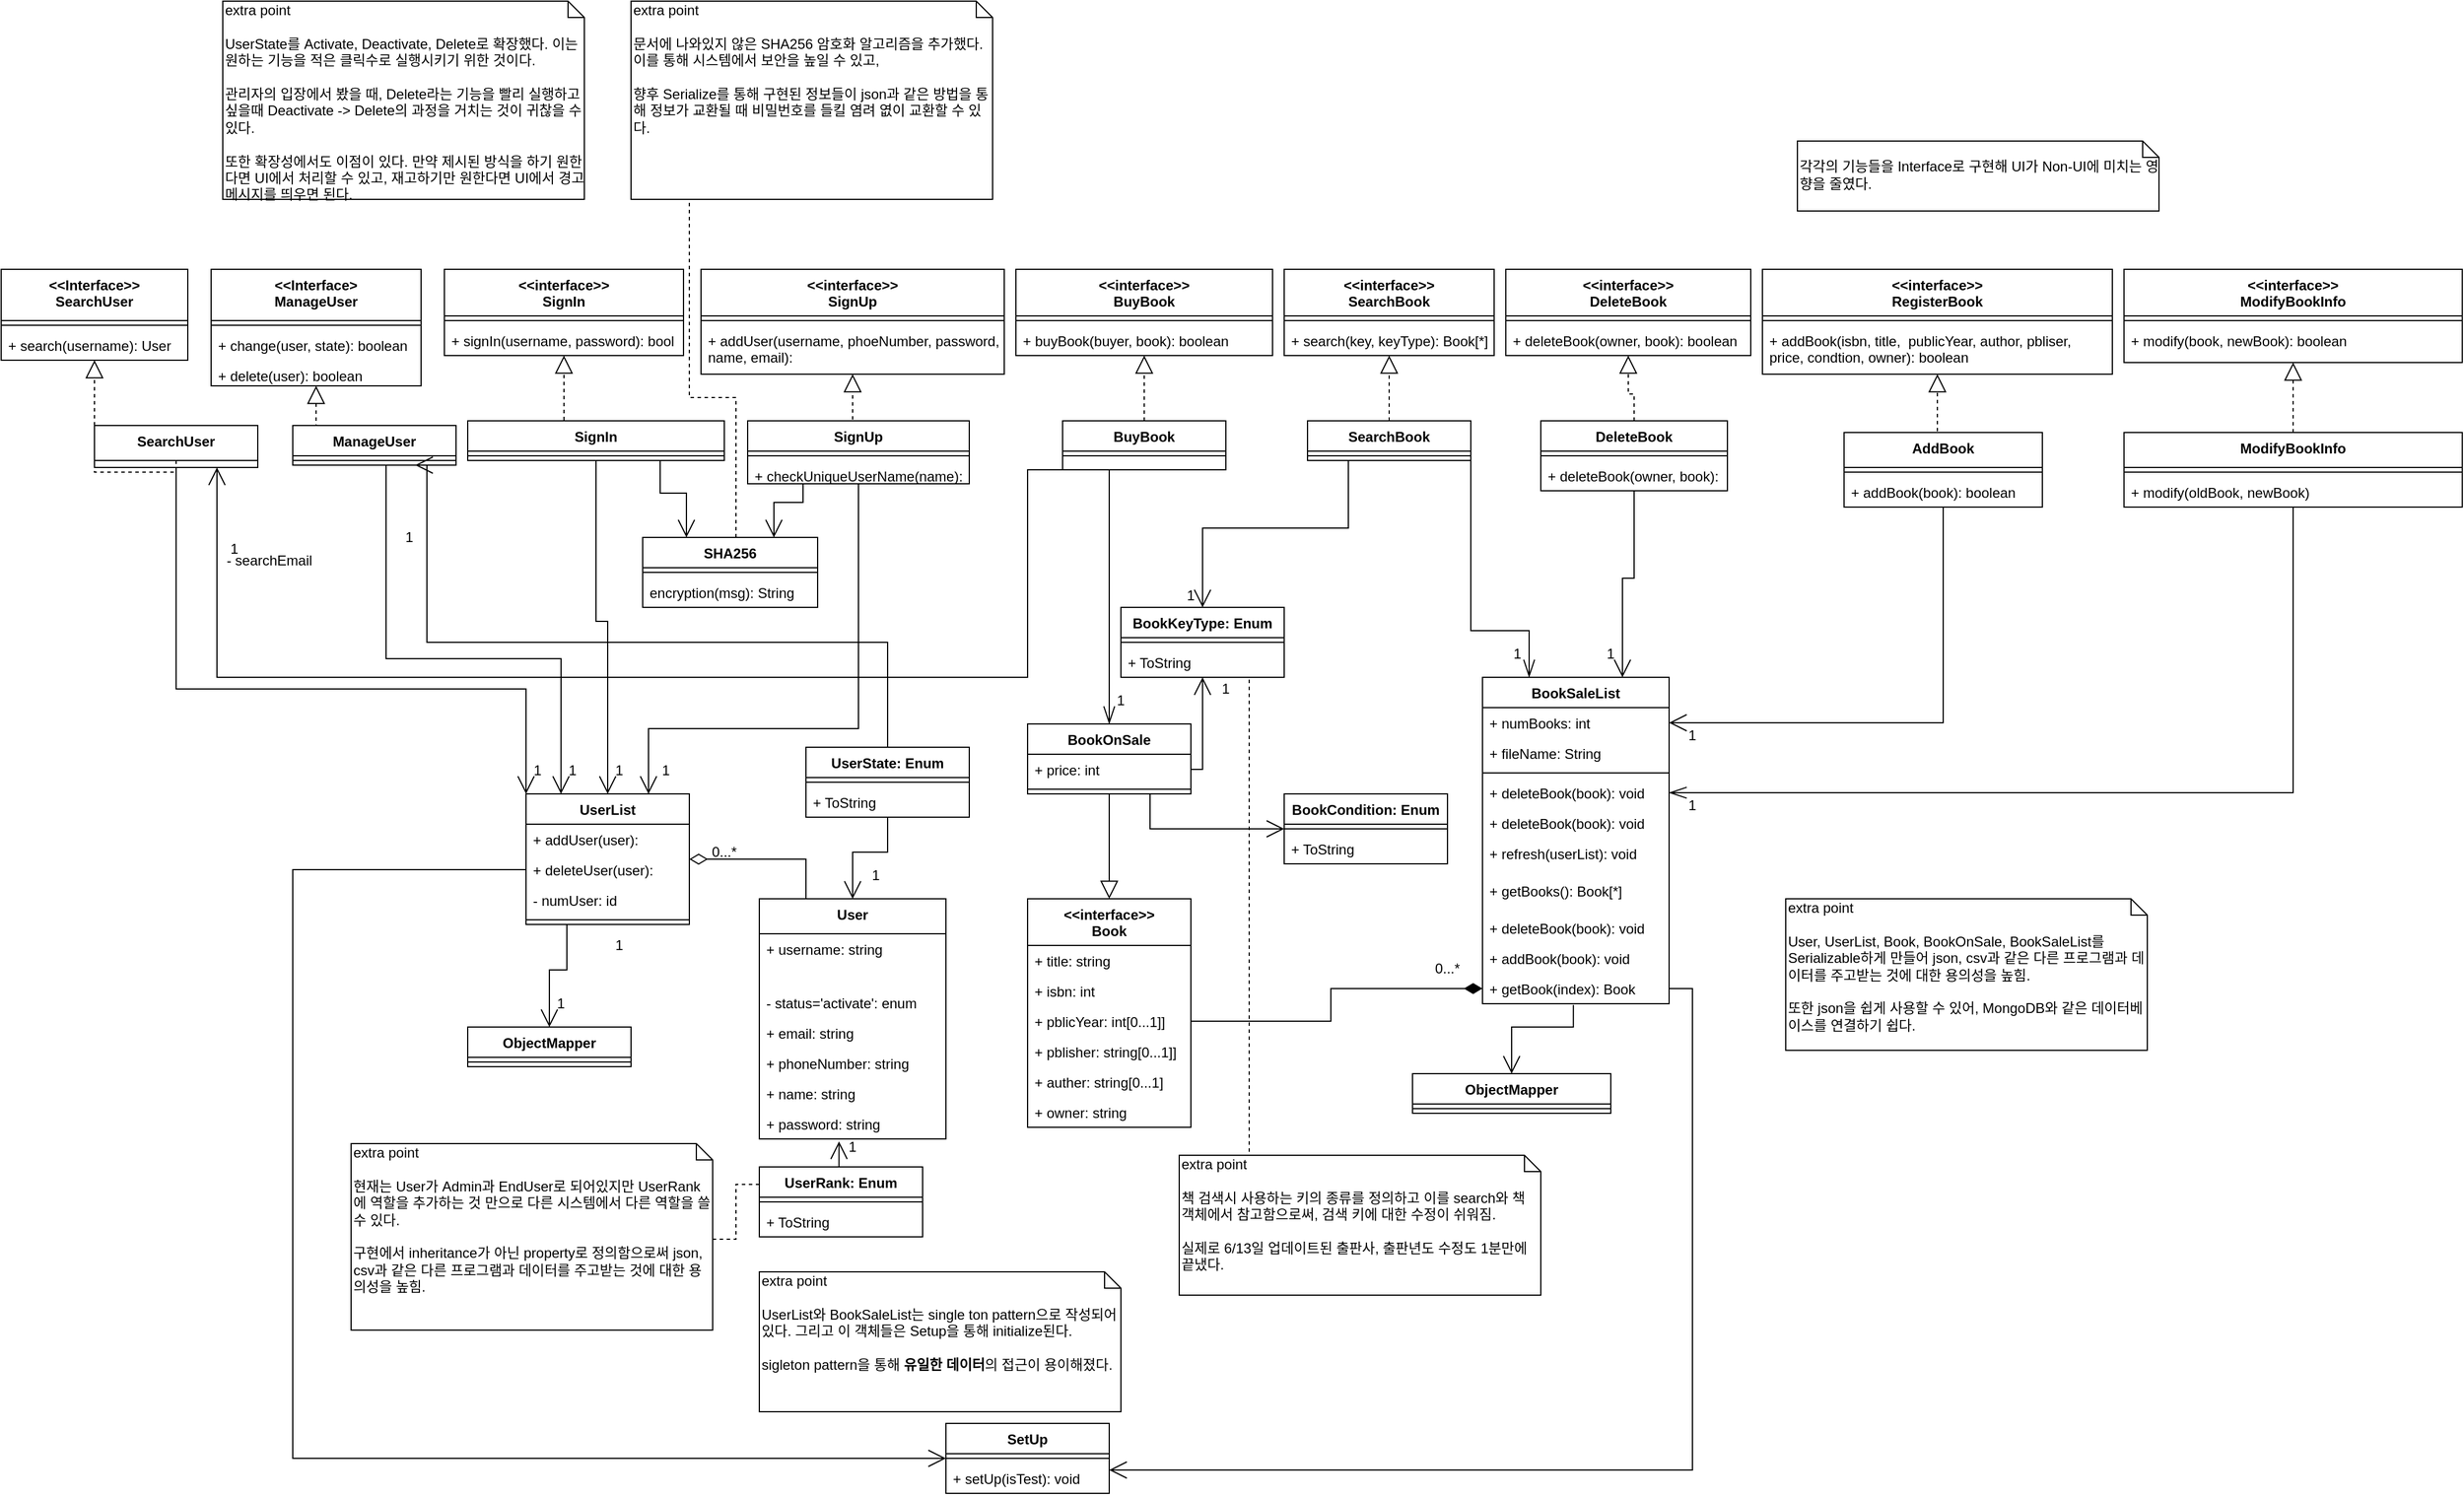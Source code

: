 <mxfile version="13.2.3" type="device"><diagram id="6hGFLwfOUW9BJ-s0fimq" name="ClassDiagram"><mxGraphModel dx="2370" dy="1242" grid="1" gridSize="10" guides="0" tooltips="1" connect="1" arrows="1" fold="1" page="1" pageScale="1" pageWidth="2336" pageHeight="1654" math="0" shadow="0"><root><mxCell id="0"/><mxCell id="1" parent="0"/><mxCell id="9dmcZ9-VyHz2AIljz9L5-451" value="BookSaleList" style="swimlane;fontStyle=1;align=center;verticalAlign=top;childLayout=stackLayout;horizontal=1;startSize=26;horizontalStack=0;resizeParent=1;resizeParentMax=0;resizeLast=0;collapsible=1;marginBottom=0;" parent="1" vertex="1"><mxGeometry x="1470" y="820" width="160" height="280" as="geometry"/></mxCell><mxCell id="9dmcZ9-VyHz2AIljz9L5-446" value="+ numBooks: int" style="text;strokeColor=none;fillColor=none;align=left;verticalAlign=top;spacingLeft=4;spacingRight=4;overflow=hidden;rotatable=0;points=[[0,0.5],[1,0.5]];portConstraint=eastwest;" parent="9dmcZ9-VyHz2AIljz9L5-451" vertex="1"><mxGeometry y="26" width="160" height="26" as="geometry"/></mxCell><mxCell id="G-h9w-LM7Dgj3jNTepIl-464" value="+ fileName: String" style="text;strokeColor=none;fillColor=none;align=left;verticalAlign=top;spacingLeft=4;spacingRight=4;overflow=hidden;rotatable=0;points=[[0,0.5],[1,0.5]];portConstraint=eastwest;" parent="9dmcZ9-VyHz2AIljz9L5-451" vertex="1"><mxGeometry y="52" width="160" height="26" as="geometry"/></mxCell><mxCell id="9dmcZ9-VyHz2AIljz9L5-453" value="" style="line;strokeWidth=1;fillColor=none;align=left;verticalAlign=middle;spacingTop=-1;spacingLeft=3;spacingRight=3;rotatable=0;labelPosition=right;points=[];portConstraint=eastwest;" parent="9dmcZ9-VyHz2AIljz9L5-451" vertex="1"><mxGeometry y="78" width="160" height="8" as="geometry"/></mxCell><mxCell id="G-h9w-LM7Dgj3jNTepIl-429" value="+ deleteBook(book): void" style="text;strokeColor=none;fillColor=none;align=left;verticalAlign=top;spacingLeft=4;spacingRight=4;overflow=hidden;rotatable=0;points=[[0,0.5],[1,0.5]];portConstraint=eastwest;" parent="9dmcZ9-VyHz2AIljz9L5-451" vertex="1"><mxGeometry y="86" width="160" height="26" as="geometry"/></mxCell><mxCell id="G-h9w-LM7Dgj3jNTepIl-428" value="+ deleteBook(book): void" style="text;strokeColor=none;fillColor=none;align=left;verticalAlign=top;spacingLeft=4;spacingRight=4;overflow=hidden;rotatable=0;points=[[0,0.5],[1,0.5]];portConstraint=eastwest;" parent="9dmcZ9-VyHz2AIljz9L5-451" vertex="1"><mxGeometry y="112" width="160" height="26" as="geometry"/></mxCell><mxCell id="G-h9w-LM7Dgj3jNTepIl-430" value="+ refresh(userList): void" style="text;strokeColor=none;fillColor=none;align=left;verticalAlign=top;spacingLeft=4;spacingRight=4;overflow=hidden;rotatable=0;points=[[0,0.5],[1,0.5]];portConstraint=eastwest;" parent="9dmcZ9-VyHz2AIljz9L5-451" vertex="1"><mxGeometry y="138" width="160" height="32" as="geometry"/></mxCell><mxCell id="G5z7MGZLPGM8D1L83eQJ-429" value="+ getBooks(): Book[*]" style="text;strokeColor=none;fillColor=none;align=left;verticalAlign=top;spacingLeft=4;spacingRight=4;overflow=hidden;rotatable=0;points=[[0,0.5],[1,0.5]];portConstraint=eastwest;" parent="9dmcZ9-VyHz2AIljz9L5-451" vertex="1"><mxGeometry y="170" width="160" height="32" as="geometry"/></mxCell><mxCell id="428" value="+ deleteBook(book): void" style="text;strokeColor=none;fillColor=none;align=left;verticalAlign=top;spacingLeft=4;spacingRight=4;overflow=hidden;rotatable=0;points=[[0,0.5],[1,0.5]];portConstraint=eastwest;" parent="9dmcZ9-VyHz2AIljz9L5-451" vertex="1"><mxGeometry y="202" width="160" height="26" as="geometry"/></mxCell><mxCell id="427" value="+ addBook(book): void" style="text;strokeColor=none;fillColor=none;align=left;verticalAlign=top;spacingLeft=4;spacingRight=4;overflow=hidden;rotatable=0;points=[[0,0.5],[1,0.5]];portConstraint=eastwest;" parent="9dmcZ9-VyHz2AIljz9L5-451" vertex="1"><mxGeometry y="228" width="160" height="26" as="geometry"/></mxCell><mxCell id="G5z7MGZLPGM8D1L83eQJ-428" value="+ getBook(index): Book" style="text;strokeColor=none;fillColor=none;align=left;verticalAlign=top;spacingLeft=4;spacingRight=4;overflow=hidden;rotatable=0;points=[[0,0.5],[1,0.5]];portConstraint=eastwest;" parent="9dmcZ9-VyHz2AIljz9L5-451" vertex="1"><mxGeometry y="254" width="160" height="26" as="geometry"/></mxCell><mxCell id="67" style="edgeStyle=orthogonalEdgeStyle;rounded=0;orthogonalLoop=1;jettySize=auto;html=1;entryX=0.5;entryY=0;entryDx=0;entryDy=0;startSize=13;endArrow=block;endFill=0;endSize=13;strokeWidth=1;exitX=0.5;exitY=1;exitDx=0;exitDy=0;" parent="1" source="29" target="45" edge="1"><mxGeometry relative="1" as="geometry"><mxPoint x="1250" y="1023" as="sourcePoint"/></mxGeometry></mxCell><mxCell id="69" style="edgeStyle=orthogonalEdgeStyle;rounded=0;orthogonalLoop=1;jettySize=auto;html=1;exitX=0.75;exitY=1;exitDx=0;exitDy=0;startSize=13;endArrow=openThin;endFill=0;endSize=13;strokeWidth=1;entryX=0.5;entryY=0;entryDx=0;entryDy=0;" parent="1" source="56" target="29" edge="1"><mxGeometry relative="1" as="geometry"><mxPoint x="1135" y="928" as="targetPoint"/><Array as="points"><mxPoint x="1150" y="642"/></Array></mxGeometry></mxCell><mxCell id="99" style="edgeStyle=orthogonalEdgeStyle;rounded=0;orthogonalLoop=1;jettySize=auto;html=1;exitX=1;exitY=1;exitDx=0;exitDy=0;startSize=13;endArrow=openThin;endFill=0;endSize=13;entryX=0.25;entryY=0;entryDx=0;entryDy=0;" parent="1" source="95" target="9dmcZ9-VyHz2AIljz9L5-451" edge="1"><mxGeometry relative="1" as="geometry"><mxPoint x="1382.5" y="894" as="targetPoint"/><Array as="points"><mxPoint x="1460" y="780"/><mxPoint x="1510" y="780"/></Array></mxGeometry></mxCell><mxCell id="101" style="edgeStyle=orthogonalEdgeStyle;rounded=0;orthogonalLoop=1;jettySize=auto;html=1;exitX=0.5;exitY=0;exitDx=0;exitDy=0;entryX=0.5;entryY=1;entryDx=0;entryDy=0;startSize=13;endArrow=block;endFill=0;endSize=13;dashed=1;" parent="1" source="95" target="100" edge="1"><mxGeometry relative="1" as="geometry"/></mxCell><mxCell id="105" style="edgeStyle=orthogonalEdgeStyle;rounded=0;orthogonalLoop=1;jettySize=auto;html=1;exitX=0.5;exitY=1;exitDx=0;exitDy=0;startSize=13;endArrow=open;endFill=0;endSize=13;entryX=0.5;entryY=0;entryDx=0;entryDy=0;" parent="1" source="102" target="422" edge="1"><mxGeometry relative="1" as="geometry"><mxPoint x="725" y="914" as="targetPoint"/></mxGeometry></mxCell><mxCell id="113" style="edgeStyle=orthogonalEdgeStyle;rounded=0;orthogonalLoop=1;jettySize=auto;html=1;exitX=0.5;exitY=0;exitDx=0;exitDy=0;entryX=0.5;entryY=1;entryDx=0;entryDy=0;startSize=13;endArrow=block;endFill=0;endSize=13;dashed=1;" parent="1" source="102" target="111" edge="1"><mxGeometry relative="1" as="geometry"><Array as="points"><mxPoint x="720" y="600"/><mxPoint x="683" y="600"/></Array></mxGeometry></mxCell><mxCell id="106" style="edgeStyle=orthogonalEdgeStyle;rounded=0;orthogonalLoop=1;jettySize=auto;html=1;exitX=0.5;exitY=1;exitDx=0;exitDy=0;entryX=0.75;entryY=0;entryDx=0;entryDy=0;startSize=13;endArrow=open;endFill=0;endSize=13;" parent="1" source="103" target="422" edge="1"><mxGeometry relative="1" as="geometry"><Array as="points"><mxPoint x="935" y="864"/><mxPoint x="755" y="864"/></Array><mxPoint x="760" y="914" as="targetPoint"/></mxGeometry></mxCell><mxCell id="115" style="edgeStyle=orthogonalEdgeStyle;rounded=0;orthogonalLoop=1;jettySize=auto;html=1;exitX=0.5;exitY=0;exitDx=0;exitDy=0;entryX=0.5;entryY=1;entryDx=0;entryDy=0;startSize=13;endArrow=block;endFill=0;endSize=13;dashed=1;" parent="1" source="103" target="112" edge="1"><mxGeometry relative="1" as="geometry"/></mxCell><mxCell id="120" style="edgeStyle=orthogonalEdgeStyle;rounded=0;orthogonalLoop=1;jettySize=auto;html=1;exitX=0.5;exitY=0;exitDx=0;exitDy=0;entryX=0.5;entryY=1;entryDx=0;entryDy=0;startSize=13;endArrow=block;endFill=0;endSize=13;dashed=1;" parent="1" source="116" target="119" edge="1"><mxGeometry relative="1" as="geometry"/></mxCell><mxCell id="134" style="edgeStyle=orthogonalEdgeStyle;rounded=0;orthogonalLoop=1;jettySize=auto;html=1;exitX=1;exitY=0.5;exitDx=0;exitDy=0;startSize=13;endArrow=none;endFill=0;endSize=13;entryX=0.25;entryY=0;entryDx=0;entryDy=0;startArrow=diamondThin;startFill=0;" parent="1" source="422" target="9dmcZ9-VyHz2AIljz9L5-430" edge="1"><mxGeometry relative="1" as="geometry"><Array as="points"><mxPoint x="890" y="976"/></Array><mxPoint x="795" y="940" as="sourcePoint"/><mxPoint x="900" y="1008" as="targetPoint"/></mxGeometry></mxCell><mxCell id="125" style="edgeStyle=orthogonalEdgeStyle;rounded=0;orthogonalLoop=1;jettySize=auto;html=1;startSize=13;endArrow=open;endFill=0;endSize=13;exitX=0.25;exitY=1;exitDx=0;exitDy=0;entryX=0.75;entryY=1;entryDx=0;entryDy=0;" parent="1" source="56" target="303" edge="1"><mxGeometry relative="1" as="geometry"><Array as="points"><mxPoint x="1080" y="820"/><mxPoint x="385" y="820"/></Array><mxPoint x="390" y="730" as="targetPoint"/><mxPoint x="1090" y="710" as="sourcePoint"/></mxGeometry></mxCell><mxCell id="131" style="edgeStyle=orthogonalEdgeStyle;rounded=0;orthogonalLoop=1;jettySize=auto;html=1;exitX=0.5;exitY=0;exitDx=0;exitDy=0;entryX=0.5;entryY=1;entryDx=0;entryDy=0;startSize=13;endArrow=block;endFill=0;endSize=13;dashed=1;" parent="1" source="56" target="121" edge="1"><mxGeometry relative="1" as="geometry"/></mxCell><mxCell id="138" style="edgeStyle=orthogonalEdgeStyle;rounded=0;orthogonalLoop=1;jettySize=auto;html=1;entryX=0.5;entryY=1;entryDx=0;entryDy=0;startSize=13;endArrow=block;endFill=0;endSize=13;dashed=1;exitX=0.5;exitY=0;exitDx=0;exitDy=0;" parent="1" source="107" target="133" edge="1"><mxGeometry relative="1" as="geometry"><mxPoint x="490" y="724" as="sourcePoint"/><Array as="points"><mxPoint x="530" y="630"/><mxPoint x="470" y="630"/></Array></mxGeometry></mxCell><mxCell id="152" style="edgeStyle=orthogonalEdgeStyle;rounded=0;orthogonalLoop=1;jettySize=auto;html=1;exitX=0.5;exitY=0;exitDx=0;exitDy=0;entryX=0.5;entryY=1;entryDx=0;entryDy=0;startSize=13;endArrow=block;endFill=0;endSize=13;dashed=1;" parent="1" source="w46yr43OGa3vmXD3kCJ4-432" target="w46yr43OGa3vmXD3kCJ4-429" edge="1"><mxGeometry relative="1" as="geometry"><mxPoint x="1610" y="636" as="sourcePoint"/><mxPoint x="1610" y="560" as="targetPoint"/><Array as="points"><mxPoint x="1860" y="610"/></Array></mxGeometry></mxCell><mxCell id="153" style="edgeStyle=orthogonalEdgeStyle;rounded=0;orthogonalLoop=1;jettySize=auto;html=1;startSize=13;endArrow=open;endFill=0;endSize=13;entryX=1;entryY=0.5;entryDx=0;entryDy=0;exitX=0.5;exitY=1;exitDx=0;exitDy=0;" parent="1" source="w46yr43OGa3vmXD3kCJ4-432" target="9dmcZ9-VyHz2AIljz9L5-446" edge="1"><mxGeometry relative="1" as="geometry"><mxPoint x="1487.5" y="907.0" as="targetPoint"/><Array as="points"><mxPoint x="1865" y="859"/></Array><mxPoint x="1630" y="890" as="sourcePoint"/></mxGeometry></mxCell><mxCell id="154" style="edgeStyle=orthogonalEdgeStyle;rounded=0;orthogonalLoop=1;jettySize=auto;html=1;exitX=0.5;exitY=1;exitDx=0;exitDy=0;entryX=0.214;entryY=0;entryDx=0;entryDy=0;startSize=13;endArrow=open;endFill=0;endSize=13;entryPerimeter=0;" parent="1" source="107" target="422" edge="1"><mxGeometry relative="1" as="geometry"><Array as="points"><mxPoint x="530" y="804"/><mxPoint x="680" y="804"/></Array><mxPoint x="690" y="914" as="targetPoint"/></mxGeometry></mxCell><mxCell id="308" style="edgeStyle=orthogonalEdgeStyle;rounded=0;orthogonalLoop=1;jettySize=auto;html=1;exitX=0.5;exitY=0;exitDx=0;exitDy=0;endArrow=block;endFill=0;endSize=13;startSize=13;dashed=1;entryX=0.5;entryY=1;entryDx=0;entryDy=0;" parent="1" source="303" target="299" edge="1"><mxGeometry relative="1" as="geometry"><mxPoint x="266" y="590" as="targetPoint"/><Array as="points"><mxPoint x="350" y="644"/><mxPoint x="280" y="644"/></Array></mxGeometry></mxCell><mxCell id="349" style="edgeStyle=orthogonalEdgeStyle;rounded=0;orthogonalLoop=1;jettySize=auto;html=1;exitX=0.5;exitY=1;exitDx=0;exitDy=0;entryX=0.75;entryY=0;entryDx=0;entryDy=0;startSize=13;endArrow=open;endFill=0;endSize=13;" parent="1" source="116" target="9dmcZ9-VyHz2AIljz9L5-451" edge="1"><mxGeometry relative="1" as="geometry"><mxPoint x="1452.5" y="894" as="targetPoint"/></mxGeometry></mxCell><mxCell id="346" style="edgeStyle=orthogonalEdgeStyle;rounded=0;orthogonalLoop=1;jettySize=auto;html=1;exitX=0.5;exitY=1;exitDx=0;exitDy=0;entryX=0;entryY=0;entryDx=0;entryDy=0;startSize=13;endArrow=open;endFill=0;endSize=13;" parent="1" source="303" target="422" edge="1"><mxGeometry relative="1" as="geometry"><mxPoint x="655" y="927" as="targetPoint"/><Array as="points"><mxPoint x="350" y="830"/><mxPoint x="650" y="830"/></Array></mxGeometry></mxCell><mxCell id="ZtxwbQV4Aq-kU-eK6m8o-434" style="edgeStyle=orthogonalEdgeStyle;rounded=0;orthogonalLoop=1;jettySize=auto;html=1;entryX=0.5;entryY=0;entryDx=0;entryDy=0;exitX=0.25;exitY=1;exitDx=0;exitDy=0;endArrow=open;endFill=0;endSize=13;startSize=13;" parent="1" source="422" target="ZtxwbQV4Aq-kU-eK6m8o-429" edge="1"><mxGeometry relative="1" as="geometry"><mxPoint x="685" y="1050" as="sourcePoint"/><Array as="points"/></mxGeometry></mxCell><mxCell id="w46yr43OGa3vmXD3kCJ4-490" style="edgeStyle=orthogonalEdgeStyle;rounded=0;orthogonalLoop=1;jettySize=auto;html=1;exitX=0.5;exitY=0;exitDx=0;exitDy=0;entryX=0.5;entryY=1;entryDx=0;entryDy=0;dashed=1;startSize=13;endArrow=block;endFill=0;endSize=13;" parent="1" source="w46yr43OGa3vmXD3kCJ4-481" target="w46yr43OGa3vmXD3kCJ4-478" edge="1"><mxGeometry relative="1" as="geometry"/></mxCell><mxCell id="G-h9w-LM7Dgj3jNTepIl-431" style="edgeStyle=orthogonalEdgeStyle;rounded=0;orthogonalLoop=1;jettySize=auto;html=1;entryX=0;entryY=0.5;entryDx=0;entryDy=0;endSize=13;startSize=13;endArrow=diamondThin;endFill=1;exitX=1;exitY=0.5;exitDx=0;exitDy=0;" parent="1" source="222" target="G5z7MGZLPGM8D1L83eQJ-428" edge="1"><mxGeometry relative="1" as="geometry"><mxPoint x="1250" y="980" as="sourcePoint"/></mxGeometry></mxCell><mxCell id="G-h9w-LM7Dgj3jNTepIl-461" style="edgeStyle=orthogonalEdgeStyle;rounded=0;orthogonalLoop=1;jettySize=auto;html=1;exitX=0.5;exitY=1;exitDx=0;exitDy=0;startSize=13;endArrow=openThin;endFill=0;endSize=13;strokeColor=#000000;entryX=1;entryY=0.5;entryDx=0;entryDy=0;" parent="1" source="w46yr43OGa3vmXD3kCJ4-481" target="G-h9w-LM7Dgj3jNTepIl-429" edge="1"><mxGeometry relative="1" as="geometry"><mxPoint x="1493" y="898" as="targetPoint"/><Array as="points"><mxPoint x="2165" y="919"/></Array></mxGeometry></mxCell><mxCell id="422" value="UserList" style="swimlane;fontStyle=1;align=center;verticalAlign=top;childLayout=stackLayout;horizontal=1;startSize=26;horizontalStack=0;resizeParent=1;resizeParentMax=0;resizeLast=0;collapsible=1;marginBottom=0;fillColor=none;" parent="1" vertex="1"><mxGeometry x="650" y="920" width="140" height="112" as="geometry"/></mxCell><mxCell id="426" value="+ addUser(user): " style="text;strokeColor=none;fillColor=none;align=left;verticalAlign=top;spacingLeft=4;spacingRight=4;overflow=hidden;rotatable=0;points=[[0,0.5],[1,0.5]];portConstraint=eastwest;" parent="422" vertex="1"><mxGeometry y="26" width="140" height="26" as="geometry"/></mxCell><mxCell id="425" value="+ deleteUser(user):" style="text;strokeColor=none;fillColor=none;align=left;verticalAlign=top;spacingLeft=4;spacingRight=4;overflow=hidden;rotatable=0;points=[[0,0.5],[1,0.5]];portConstraint=eastwest;" parent="422" vertex="1"><mxGeometry y="52" width="140" height="26" as="geometry"/></mxCell><mxCell id="424" value="- numUser: id" style="text;strokeColor=none;fillColor=none;align=left;verticalAlign=top;spacingLeft=4;spacingRight=4;overflow=hidden;rotatable=0;points=[[0,0.5],[1,0.5]];portConstraint=eastwest;" parent="422" vertex="1"><mxGeometry y="78" width="140" height="26" as="geometry"/></mxCell><mxCell id="423" value="" style="line;strokeWidth=1;fillColor=none;align=left;verticalAlign=middle;spacingTop=-1;spacingLeft=3;spacingRight=3;rotatable=0;labelPosition=right;points=[];portConstraint=eastwest;" parent="422" vertex="1"><mxGeometry y="104" width="140" height="8" as="geometry"/></mxCell><mxCell id="9dmcZ9-VyHz2AIljz9L5-430" value="User" style="swimlane;fontStyle=1;align=center;verticalAlign=top;childLayout=stackLayout;horizontal=1;startSize=30;horizontalStack=0;resizeParent=1;resizeParentMax=0;resizeLast=0;collapsible=1;marginBottom=0;" parent="1" vertex="1"><mxGeometry x="850" y="1010" width="160" height="206" as="geometry"/></mxCell><mxCell id="9dmcZ9-VyHz2AIljz9L5-428" value="+ username: string" style="text;strokeColor=none;fillColor=none;align=left;verticalAlign=top;spacingLeft=4;spacingRight=4;overflow=hidden;rotatable=0;points=[[0,0.5],[1,0.5]];portConstraint=eastwest;" parent="9dmcZ9-VyHz2AIljz9L5-430" vertex="1"><mxGeometry y="30" width="160" height="46" as="geometry"/></mxCell><mxCell id="pby79acKoCtVCi6Czt0R-461" value="- status='activate': enum" style="text;strokeColor=none;fillColor=none;align=left;verticalAlign=top;spacingLeft=4;spacingRight=4;overflow=hidden;rotatable=0;points=[[0,0.5],[1,0.5]];portConstraint=eastwest;" vertex="1" parent="9dmcZ9-VyHz2AIljz9L5-430"><mxGeometry y="76" width="160" height="26" as="geometry"/></mxCell><mxCell id="pby79acKoCtVCi6Czt0R-460" value="+ email: string" style="text;strokeColor=none;fillColor=none;align=left;verticalAlign=top;spacingLeft=4;spacingRight=4;overflow=hidden;rotatable=0;points=[[0,0.5],[1,0.5]];portConstraint=eastwest;" vertex="1" parent="9dmcZ9-VyHz2AIljz9L5-430"><mxGeometry y="102" width="160" height="26" as="geometry"/></mxCell><mxCell id="pby79acKoCtVCi6Czt0R-459" value="+ phoneNumber: string" style="text;strokeColor=none;fillColor=none;align=left;verticalAlign=top;spacingLeft=4;spacingRight=4;overflow=hidden;rotatable=0;points=[[0,0.5],[1,0.5]];portConstraint=eastwest;" vertex="1" parent="9dmcZ9-VyHz2AIljz9L5-430"><mxGeometry y="128" width="160" height="26" as="geometry"/></mxCell><mxCell id="pby79acKoCtVCi6Czt0R-458" value="+ name: string" style="text;strokeColor=none;fillColor=none;align=left;verticalAlign=top;spacingLeft=4;spacingRight=4;overflow=hidden;rotatable=0;points=[[0,0.5],[1,0.5]];portConstraint=eastwest;" vertex="1" parent="9dmcZ9-VyHz2AIljz9L5-430"><mxGeometry y="154" width="160" height="26" as="geometry"/></mxCell><mxCell id="9dmcZ9-VyHz2AIljz9L5-429" value="+ password: string" style="text;strokeColor=none;fillColor=none;align=left;verticalAlign=top;spacingLeft=4;spacingRight=4;overflow=hidden;rotatable=0;points=[[0,0.5],[1,0.5]];portConstraint=eastwest;" parent="9dmcZ9-VyHz2AIljz9L5-430" vertex="1"><mxGeometry y="180" width="160" height="26" as="geometry"/></mxCell><mxCell id="ZtxwbQV4Aq-kU-eK6m8o-429" value="ObjectMapper" style="swimlane;fontStyle=1;align=center;verticalAlign=top;childLayout=stackLayout;horizontal=1;startSize=26;horizontalStack=0;resizeParent=1;resizeParentMax=0;resizeLast=0;collapsible=1;marginBottom=0;fillColor=none;" parent="1" vertex="1"><mxGeometry x="600" y="1120" width="140" height="34" as="geometry"/></mxCell><mxCell id="ZtxwbQV4Aq-kU-eK6m8o-431" value="" style="line;strokeWidth=1;fillColor=none;align=left;verticalAlign=middle;spacingTop=-1;spacingLeft=3;spacingRight=3;rotatable=0;labelPosition=right;points=[];portConstraint=eastwest;" parent="ZtxwbQV4Aq-kU-eK6m8o-429" vertex="1"><mxGeometry y="26" width="140" height="8" as="geometry"/></mxCell><mxCell id="w46yr43OGa3vmXD3kCJ4-429" value="&lt;&lt;interface&gt;&gt;&#10;RegisterBook" style="swimlane;fontStyle=1;align=center;verticalAlign=top;childLayout=stackLayout;horizontal=1;startSize=40;horizontalStack=0;resizeParent=1;resizeParentMax=0;resizeLast=0;collapsible=1;marginBottom=0;" parent="1" vertex="1"><mxGeometry x="1710" y="470" width="300" height="90" as="geometry"/></mxCell><mxCell id="w46yr43OGa3vmXD3kCJ4-430" value="" style="line;strokeWidth=1;fillColor=none;align=left;verticalAlign=middle;spacingTop=-1;spacingLeft=3;spacingRight=3;rotatable=0;labelPosition=right;points=[];portConstraint=eastwest;" parent="w46yr43OGa3vmXD3kCJ4-429" vertex="1"><mxGeometry y="40" width="300" height="8" as="geometry"/></mxCell><mxCell id="w46yr43OGa3vmXD3kCJ4-463" value="+ addBook(isbn, title,  publicYear, author, pbliser, &#10;price, condtion, owner): boolean" style="text;strokeColor=none;fillColor=none;align=left;verticalAlign=top;spacingLeft=4;spacingRight=4;overflow=hidden;rotatable=0;points=[[0,0.5],[1,0.5]];portConstraint=eastwest;" parent="w46yr43OGa3vmXD3kCJ4-429" vertex="1"><mxGeometry y="48" width="300" height="42" as="geometry"/></mxCell><mxCell id="121" value="&lt;&lt;interface&gt;&gt;&#10;BuyBook" style="swimlane;fontStyle=1;align=center;verticalAlign=top;childLayout=stackLayout;horizontal=1;startSize=40;horizontalStack=0;resizeParent=1;resizeParentMax=0;resizeLast=0;collapsible=1;marginBottom=0;" parent="1" vertex="1"><mxGeometry x="1070" y="470" width="220" height="74" as="geometry"/></mxCell><mxCell id="350" value="" style="line;strokeWidth=1;fillColor=none;align=left;verticalAlign=middle;spacingTop=-1;spacingLeft=3;spacingRight=3;rotatable=0;labelPosition=right;points=[];portConstraint=eastwest;" parent="121" vertex="1"><mxGeometry y="40" width="220" height="8" as="geometry"/></mxCell><mxCell id="w46yr43OGa3vmXD3kCJ4-471" value="+ buyBook(buyer, book): boolean" style="text;strokeColor=none;fillColor=none;align=left;verticalAlign=top;spacingLeft=4;spacingRight=4;overflow=hidden;rotatable=0;points=[[0,0.5],[1,0.5]];portConstraint=eastwest;" parent="121" vertex="1"><mxGeometry y="48" width="220" height="26" as="geometry"/></mxCell><mxCell id="100" value="&lt;&lt;interface&gt;&gt;&#10;SearchBook" style="swimlane;fontStyle=1;align=center;verticalAlign=top;childLayout=stackLayout;horizontal=1;startSize=40;horizontalStack=0;resizeParent=1;resizeParentMax=0;resizeLast=0;collapsible=1;marginBottom=0;" parent="1" vertex="1"><mxGeometry x="1300" y="470" width="180" height="74" as="geometry"/></mxCell><mxCell id="336" value="" style="line;strokeWidth=1;fillColor=none;align=left;verticalAlign=middle;spacingTop=-1;spacingLeft=3;spacingRight=3;rotatable=0;labelPosition=right;points=[];portConstraint=eastwest;" parent="100" vertex="1"><mxGeometry y="40" width="180" height="8" as="geometry"/></mxCell><mxCell id="335" value="+ search(key, keyType): Book[*]" style="text;strokeColor=none;fillColor=none;align=left;verticalAlign=top;spacingLeft=4;spacingRight=4;overflow=hidden;rotatable=0;points=[[0,0.5],[1,0.5]];portConstraint=eastwest;" parent="100" vertex="1"><mxGeometry y="48" width="180" height="26" as="geometry"/></mxCell><mxCell id="119" value="&lt;&lt;interface&gt;&gt;&#10;DeleteBook" style="swimlane;fontStyle=1;align=center;verticalAlign=top;childLayout=stackLayout;horizontal=1;startSize=40;horizontalStack=0;resizeParent=1;resizeParentMax=0;resizeLast=0;collapsible=1;marginBottom=0;" parent="1" vertex="1"><mxGeometry x="1490" y="470" width="210" height="74" as="geometry"/></mxCell><mxCell id="391" value="" style="line;strokeWidth=1;fillColor=none;align=left;verticalAlign=middle;spacingTop=-1;spacingLeft=3;spacingRight=3;rotatable=0;labelPosition=right;points=[];portConstraint=eastwest;" parent="119" vertex="1"><mxGeometry y="40" width="210" height="8" as="geometry"/></mxCell><mxCell id="w46yr43OGa3vmXD3kCJ4-486" value="+ deleteBook(owner, book): boolean" style="text;strokeColor=none;fillColor=none;align=left;verticalAlign=top;spacingLeft=4;spacingRight=4;overflow=hidden;rotatable=0;points=[[0,0.5],[1,0.5]];portConstraint=eastwest;" parent="119" vertex="1"><mxGeometry y="48" width="210" height="26" as="geometry"/></mxCell><mxCell id="112" value="&lt;&lt;interface&gt;&gt;&#10;SignUp" style="swimlane;fontStyle=1;align=center;verticalAlign=top;childLayout=stackLayout;horizontal=1;startSize=40;horizontalStack=0;resizeParent=1;resizeParentMax=0;resizeLast=0;collapsible=1;marginBottom=0;" parent="1" vertex="1"><mxGeometry x="800" y="470" width="260" height="90" as="geometry"/></mxCell><mxCell id="389" value="" style="line;strokeWidth=1;fillColor=none;align=left;verticalAlign=middle;spacingTop=-1;spacingLeft=3;spacingRight=3;rotatable=0;labelPosition=right;points=[];portConstraint=eastwest;" parent="112" vertex="1"><mxGeometry y="40" width="260" height="8" as="geometry"/></mxCell><mxCell id="266" value="+ addUser(username, phoeNumber, password,&#10;name, email): " style="text;strokeColor=none;fillColor=none;align=left;verticalAlign=top;spacingLeft=4;spacingRight=4;overflow=hidden;rotatable=0;points=[[0,0.5],[1,0.5]];portConstraint=eastwest;" parent="112" vertex="1"><mxGeometry y="48" width="260" height="42" as="geometry"/></mxCell><mxCell id="111" value="&lt;&lt;interface&gt;&gt;&#10;SignIn" style="swimlane;fontStyle=1;align=center;verticalAlign=top;childLayout=stackLayout;horizontal=1;startSize=40;horizontalStack=0;resizeParent=1;resizeParentMax=0;resizeLast=0;collapsible=1;marginBottom=0;" parent="1" vertex="1"><mxGeometry x="580" y="470" width="205" height="74" as="geometry"/></mxCell><mxCell id="394" value="" style="line;strokeWidth=1;fillColor=none;align=left;verticalAlign=middle;spacingTop=-1;spacingLeft=3;spacingRight=3;rotatable=0;labelPosition=right;points=[];portConstraint=eastwest;" parent="111" vertex="1"><mxGeometry y="40" width="205" height="8" as="geometry"/></mxCell><mxCell id="395" value="+ signIn(username, password): bool" style="text;strokeColor=none;fillColor=none;align=left;verticalAlign=top;spacingLeft=4;spacingRight=4;overflow=hidden;rotatable=0;points=[[0,0.5],[1,0.5]];portConstraint=eastwest;" parent="111" vertex="1"><mxGeometry y="48" width="205" height="26" as="geometry"/></mxCell><mxCell id="w46yr43OGa3vmXD3kCJ4-478" value="&lt;&lt;interface&gt;&gt;&#10;ModifyBookInfo" style="swimlane;fontStyle=1;align=center;verticalAlign=top;childLayout=stackLayout;horizontal=1;startSize=40;horizontalStack=0;resizeParent=1;resizeParentMax=0;resizeLast=0;collapsible=1;marginBottom=0;" parent="1" vertex="1"><mxGeometry x="2020" y="470" width="290" height="80" as="geometry"/></mxCell><mxCell id="w46yr43OGa3vmXD3kCJ4-479" value="" style="line;strokeWidth=1;fillColor=none;align=left;verticalAlign=middle;spacingTop=-1;spacingLeft=3;spacingRight=3;rotatable=0;labelPosition=right;points=[];portConstraint=eastwest;" parent="w46yr43OGa3vmXD3kCJ4-478" vertex="1"><mxGeometry y="40" width="290" height="8" as="geometry"/></mxCell><mxCell id="w46yr43OGa3vmXD3kCJ4-489" value="+ modify(book, newBook): boolean" style="text;strokeColor=none;fillColor=none;align=left;verticalAlign=top;spacingLeft=4;spacingRight=4;overflow=hidden;rotatable=0;points=[[0,0.5],[1,0.5]];portConstraint=eastwest;" parent="w46yr43OGa3vmXD3kCJ4-478" vertex="1"><mxGeometry y="48" width="290" height="32" as="geometry"/></mxCell><mxCell id="pby79acKoCtVCi6Czt0R-432" style="edgeStyle=orthogonalEdgeStyle;rounded=0;orthogonalLoop=1;jettySize=auto;html=1;exitX=0.25;exitY=1;exitDx=0;exitDy=0;entryX=0.5;entryY=0;entryDx=0;entryDy=0;endSize=13;startSize=13;endArrow=open;endFill=0;" edge="1" parent="1" source="95" target="pby79acKoCtVCi6Czt0R-428"><mxGeometry relative="1" as="geometry"/></mxCell><mxCell id="45" value="&lt;&lt;interface&gt;&gt;&#10;Book" style="swimlane;fontStyle=1;childLayout=stackLayout;horizontal=1;startSize=40;fillColor=none;horizontalStack=0;resizeParent=1;resizeParentMax=0;resizeLast=0;collapsible=1;marginBottom=0;strokeColor=#000000;" parent="1" vertex="1"><mxGeometry x="1080" y="1010" width="140" height="196" as="geometry"/></mxCell><mxCell id="218" value="+ title: string" style="text;strokeColor=none;fillColor=none;align=left;verticalAlign=top;spacingLeft=4;spacingRight=4;overflow=hidden;rotatable=0;points=[[0,0.5],[1,0.5]];portConstraint=eastwest;" parent="45" vertex="1"><mxGeometry y="40" width="140" height="26" as="geometry"/></mxCell><mxCell id="219" value="+ isbn: int" style="text;strokeColor=none;fillColor=none;align=left;verticalAlign=top;spacingLeft=4;spacingRight=4;overflow=hidden;rotatable=0;points=[[0,0.5],[1,0.5]];portConstraint=eastwest;" parent="45" vertex="1"><mxGeometry y="66" width="140" height="26" as="geometry"/></mxCell><mxCell id="222" value="+ pblicYear: int[0...1]]" style="text;strokeColor=none;fillColor=none;align=left;verticalAlign=top;spacingLeft=4;spacingRight=4;overflow=hidden;rotatable=0;points=[[0,0.5],[1,0.5]];portConstraint=eastwest;" parent="45" vertex="1"><mxGeometry y="92" width="140" height="26" as="geometry"/></mxCell><mxCell id="221" value="+ pblisher: string[0...1]]" style="text;strokeColor=none;fillColor=none;align=left;verticalAlign=top;spacingLeft=4;spacingRight=4;overflow=hidden;rotatable=0;points=[[0,0.5],[1,0.5]];portConstraint=eastwest;" parent="45" vertex="1"><mxGeometry y="118" width="140" height="26" as="geometry"/></mxCell><mxCell id="G-h9w-LM7Dgj3jNTepIl-465" value="+ auther: string[0...1]" style="text;strokeColor=none;fillColor=none;align=left;verticalAlign=top;spacingLeft=4;spacingRight=4;overflow=hidden;rotatable=0;points=[[0,0.5],[1,0.5]];portConstraint=eastwest;" parent="45" vertex="1"><mxGeometry y="144" width="140" height="26" as="geometry"/></mxCell><mxCell id="220" value="+ owner: string" style="text;strokeColor=none;fillColor=none;align=left;verticalAlign=top;spacingLeft=4;spacingRight=4;overflow=hidden;rotatable=0;points=[[0,0.5],[1,0.5]];portConstraint=eastwest;" parent="45" vertex="1"><mxGeometry y="170" width="140" height="26" as="geometry"/></mxCell><mxCell id="pby79acKoCtVCi6Czt0R-442" style="edgeStyle=orthogonalEdgeStyle;rounded=0;orthogonalLoop=1;jettySize=auto;html=1;exitX=0.5;exitY=0;exitDx=0;exitDy=0;startSize=13;endArrow=open;endFill=0;endSize=13;entryX=0.75;entryY=1;entryDx=0;entryDy=0;" edge="1" parent="1" source="pby79acKoCtVCi6Czt0R-435" target="107"><mxGeometry relative="1" as="geometry"><mxPoint x="560" y="690" as="targetPoint"/><Array as="points"><mxPoint x="960" y="790"/><mxPoint x="565" y="790"/></Array></mxGeometry></mxCell><mxCell id="pby79acKoCtVCi6Czt0R-455" style="edgeStyle=orthogonalEdgeStyle;rounded=0;orthogonalLoop=1;jettySize=auto;html=1;exitX=0.75;exitY=1;exitDx=0;exitDy=0;entryX=0;entryY=0.5;entryDx=0;entryDy=0;startSize=13;endArrow=open;endFill=0;endSize=13;" edge="1" parent="1" source="29" target="pby79acKoCtVCi6Czt0R-450"><mxGeometry relative="1" as="geometry"/></mxCell><mxCell id="29" value="BookOnSale" style="swimlane;fontStyle=1;childLayout=stackLayout;horizontal=1;startSize=26;fillColor=none;horizontalStack=0;resizeParent=1;resizeParentMax=0;resizeLast=0;collapsible=1;marginBottom=0;strokeColor=#000000;" parent="1" vertex="1"><mxGeometry x="1080" y="860" width="140" height="60" as="geometry"/></mxCell><mxCell id="225" value="+ price: int" style="text;strokeColor=none;fillColor=none;align=left;verticalAlign=top;spacingLeft=4;spacingRight=4;overflow=hidden;rotatable=0;points=[[0,0.5],[1,0.5]];portConstraint=eastwest;" parent="29" vertex="1"><mxGeometry y="26" width="140" height="26" as="geometry"/></mxCell><mxCell id="pby79acKoCtVCi6Czt0R-433" value="" style="line;strokeWidth=1;fillColor=none;align=left;verticalAlign=middle;spacingTop=-1;spacingLeft=3;spacingRight=3;rotatable=0;labelPosition=right;points=[];portConstraint=eastwest;" vertex="1" parent="29"><mxGeometry y="52" width="140" height="8" as="geometry"/></mxCell><mxCell id="G-h9w-LM7Dgj3jNTepIl-471" value="0...*" style="text;html=1;strokeColor=none;fillColor=none;align=center;verticalAlign=middle;whiteSpace=wrap;rounded=0;" parent="1" vertex="1"><mxGeometry x="800" y="960" width="40" height="20" as="geometry"/></mxCell><mxCell id="G-h9w-LM7Dgj3jNTepIl-472" value="0...*" style="text;html=1;strokeColor=none;fillColor=none;align=center;verticalAlign=middle;whiteSpace=wrap;rounded=0;" parent="1" vertex="1"><mxGeometry x="1420" y="1060" width="40" height="20" as="geometry"/></mxCell><mxCell id="G-h9w-LM7Dgj3jNTepIl-475" value="1" style="text;html=1;strokeColor=none;fillColor=none;align=center;verticalAlign=middle;whiteSpace=wrap;rounded=0;" parent="1" vertex="1"><mxGeometry x="750" y="890" width="40" height="20" as="geometry"/></mxCell><mxCell id="G-h9w-LM7Dgj3jNTepIl-477" value="1" style="text;html=1;strokeColor=none;fillColor=none;align=center;verticalAlign=middle;whiteSpace=wrap;rounded=0;" parent="1" vertex="1"><mxGeometry x="710" y="890" width="40" height="20" as="geometry"/></mxCell><mxCell id="G-h9w-LM7Dgj3jNTepIl-478" value="1" style="text;html=1;strokeColor=none;fillColor=none;align=center;verticalAlign=middle;whiteSpace=wrap;rounded=0;" parent="1" vertex="1"><mxGeometry x="670" y="890" width="40" height="20" as="geometry"/></mxCell><mxCell id="G-h9w-LM7Dgj3jNTepIl-479" value="1" style="text;html=1;strokeColor=none;fillColor=none;align=center;verticalAlign=middle;whiteSpace=wrap;rounded=0;" parent="1" vertex="1"><mxGeometry x="640" y="890" width="40" height="20" as="geometry"/></mxCell><mxCell id="G-h9w-LM7Dgj3jNTepIl-481" value="1" style="text;html=1;strokeColor=none;fillColor=none;align=center;verticalAlign=middle;whiteSpace=wrap;rounded=0;" parent="1" vertex="1"><mxGeometry x="660" y="1090" width="40" height="20" as="geometry"/></mxCell><mxCell id="G-h9w-LM7Dgj3jNTepIl-482" value="1" style="text;html=1;strokeColor=none;fillColor=none;align=center;verticalAlign=middle;whiteSpace=wrap;rounded=0;" parent="1" vertex="1"><mxGeometry x="710" y="1040" width="40" height="20" as="geometry"/></mxCell><mxCell id="G-h9w-LM7Dgj3jNTepIl-483" value="1" style="text;html=1;strokeColor=none;fillColor=none;align=center;verticalAlign=middle;whiteSpace=wrap;rounded=0;" parent="1" vertex="1"><mxGeometry x="1630" y="860" width="40" height="20" as="geometry"/></mxCell><mxCell id="G-h9w-LM7Dgj3jNTepIl-485" value="1" style="text;html=1;strokeColor=none;fillColor=none;align=center;verticalAlign=middle;whiteSpace=wrap;rounded=0;" parent="1" vertex="1"><mxGeometry x="1480" y="790" width="40" height="20" as="geometry"/></mxCell><mxCell id="G-h9w-LM7Dgj3jNTepIl-486" value="1" style="text;html=1;strokeColor=none;fillColor=none;align=center;verticalAlign=middle;whiteSpace=wrap;rounded=0;" parent="1" vertex="1"><mxGeometry x="1560" y="790" width="40" height="20" as="geometry"/></mxCell><mxCell id="G-h9w-LM7Dgj3jNTepIl-488" value="1" style="text;html=1;strokeColor=none;fillColor=none;align=center;verticalAlign=middle;whiteSpace=wrap;rounded=0;" parent="1" vertex="1"><mxGeometry x="380" y="700" width="40" height="20" as="geometry"/></mxCell><mxCell id="G-h9w-LM7Dgj3jNTepIl-489" value="- searchEmail" style="text;html=1;strokeColor=none;fillColor=none;align=center;verticalAlign=middle;whiteSpace=wrap;rounded=0;" parent="1" vertex="1"><mxGeometry x="380" y="710" width="100" height="20" as="geometry"/></mxCell><mxCell id="G-h9w-LM7Dgj3jNTepIl-490" value="1" style="text;html=1;strokeColor=none;fillColor=none;align=center;verticalAlign=middle;whiteSpace=wrap;rounded=0;" parent="1" vertex="1"><mxGeometry x="1140" y="830" width="40" height="20" as="geometry"/></mxCell><mxCell id="pby79acKoCtVCi6Czt0R-431" style="edgeStyle=orthogonalEdgeStyle;rounded=0;orthogonalLoop=1;jettySize=auto;html=1;exitX=1;exitY=0.5;exitDx=0;exitDy=0;entryX=0.5;entryY=1;entryDx=0;entryDy=0;endSize=13;startSize=13;endArrow=open;endFill=0;" edge="1" parent="1" source="225" target="pby79acKoCtVCi6Czt0R-428"><mxGeometry relative="1" as="geometry"><Array as="points"><mxPoint x="1230" y="899"/></Array></mxGeometry></mxCell><mxCell id="pby79acKoCtVCi6Czt0R-439" value="1" style="text;html=1;strokeColor=none;fillColor=none;align=center;verticalAlign=middle;whiteSpace=wrap;rounded=0;" vertex="1" parent="1"><mxGeometry x="1230" y="820" width="40" height="20" as="geometry"/></mxCell><mxCell id="pby79acKoCtVCi6Czt0R-440" value="1" style="text;html=1;strokeColor=none;fillColor=none;align=center;verticalAlign=middle;whiteSpace=wrap;rounded=0;" vertex="1" parent="1"><mxGeometry x="1200" y="740" width="40" height="20" as="geometry"/></mxCell><mxCell id="pby79acKoCtVCi6Czt0R-445" value="1" style="text;html=1;strokeColor=none;fillColor=none;align=center;verticalAlign=middle;whiteSpace=wrap;rounded=0;" vertex="1" parent="1"><mxGeometry x="530" y="690" width="40" height="20" as="geometry"/></mxCell><mxCell id="pby79acKoCtVCi6Czt0R-428" value="BookKeyType: Enum" style="swimlane;fontStyle=1;childLayout=stackLayout;horizontal=1;startSize=26;fillColor=none;horizontalStack=0;resizeParent=1;resizeParentMax=0;resizeLast=0;collapsible=1;marginBottom=0;strokeColor=#000000;" vertex="1" parent="1"><mxGeometry x="1160" y="760" width="140" height="60" as="geometry"/></mxCell><mxCell id="pby79acKoCtVCi6Czt0R-434" value="" style="line;strokeWidth=1;fillColor=none;align=left;verticalAlign=middle;spacingTop=-1;spacingLeft=3;spacingRight=3;rotatable=0;labelPosition=right;points=[];portConstraint=eastwest;" vertex="1" parent="pby79acKoCtVCi6Czt0R-428"><mxGeometry y="26" width="140" height="8" as="geometry"/></mxCell><mxCell id="pby79acKoCtVCi6Czt0R-429" value="+ ToString" style="text;strokeColor=none;fillColor=none;align=left;verticalAlign=top;spacingLeft=4;spacingRight=4;overflow=hidden;rotatable=0;points=[[0,0.5],[1,0.5]];portConstraint=eastwest;" vertex="1" parent="pby79acKoCtVCi6Czt0R-428"><mxGeometry y="34" width="140" height="26" as="geometry"/></mxCell><mxCell id="pby79acKoCtVCi6Czt0R-450" value="BookCondition: Enum" style="swimlane;fontStyle=1;childLayout=stackLayout;horizontal=1;startSize=26;fillColor=none;horizontalStack=0;resizeParent=1;resizeParentMax=0;resizeLast=0;collapsible=1;marginBottom=0;strokeColor=#000000;" vertex="1" parent="1"><mxGeometry x="1300" y="920" width="140" height="60" as="geometry"/></mxCell><mxCell id="pby79acKoCtVCi6Czt0R-451" value="" style="line;strokeWidth=1;fillColor=none;align=left;verticalAlign=middle;spacingTop=-1;spacingLeft=3;spacingRight=3;rotatable=0;labelPosition=right;points=[];portConstraint=eastwest;" vertex="1" parent="pby79acKoCtVCi6Czt0R-450"><mxGeometry y="26" width="140" height="8" as="geometry"/></mxCell><mxCell id="pby79acKoCtVCi6Czt0R-452" value="+ ToString" style="text;strokeColor=none;fillColor=none;align=left;verticalAlign=top;spacingLeft=4;spacingRight=4;overflow=hidden;rotatable=0;points=[[0,0.5],[1,0.5]];portConstraint=eastwest;" vertex="1" parent="pby79acKoCtVCi6Czt0R-450"><mxGeometry y="34" width="140" height="26" as="geometry"/></mxCell><mxCell id="G-h9w-LM7Dgj3jNTepIl-436" value="ObjectMapper" style="swimlane;fontStyle=1;align=center;verticalAlign=top;childLayout=stackLayout;horizontal=1;startSize=26;horizontalStack=0;resizeParent=1;resizeParentMax=0;resizeLast=0;collapsible=1;marginBottom=0;fillColor=none;" parent="1" vertex="1"><mxGeometry x="1410" y="1160" width="170" height="34" as="geometry"/></mxCell><mxCell id="G-h9w-LM7Dgj3jNTepIl-438" value="" style="line;strokeWidth=1;fillColor=none;align=left;verticalAlign=middle;spacingTop=-1;spacingLeft=3;spacingRight=3;rotatable=0;labelPosition=right;points=[];portConstraint=eastwest;" parent="G-h9w-LM7Dgj3jNTepIl-436" vertex="1"><mxGeometry y="26" width="170" height="8" as="geometry"/></mxCell><mxCell id="pby79acKoCtVCi6Czt0R-457" style="edgeStyle=orthogonalEdgeStyle;rounded=0;orthogonalLoop=1;jettySize=auto;html=1;entryX=0.5;entryY=0;entryDx=0;entryDy=0;exitX=0.487;exitY=1.045;exitDx=0;exitDy=0;endArrow=open;endFill=0;endSize=13;startSize=13;exitPerimeter=0;" edge="1" parent="1" source="G5z7MGZLPGM8D1L83eQJ-428" target="G-h9w-LM7Dgj3jNTepIl-436"><mxGeometry relative="1" as="geometry"><mxPoint x="1550" y="1110" as="sourcePoint"/><Array as="points"><mxPoint x="1548" y="1120"/><mxPoint x="1495" y="1120"/></Array><mxPoint x="1535" y="1198" as="targetPoint"/></mxGeometry></mxCell><mxCell id="pby79acKoCtVCi6Czt0R-466" value="" style="edgeStyle=orthogonalEdgeStyle;rounded=0;orthogonalLoop=1;jettySize=auto;html=1;startSize=13;endArrow=open;endFill=0;endSize=13;" edge="1" parent="1" source="pby79acKoCtVCi6Czt0R-435" target="9dmcZ9-VyHz2AIljz9L5-430"><mxGeometry relative="1" as="geometry"><mxPoint x="930" y="1206.0" as="targetPoint"/></mxGeometry></mxCell><mxCell id="pby79acKoCtVCi6Czt0R-435" value="UserState: Enum" style="swimlane;fontStyle=1;childLayout=stackLayout;horizontal=1;startSize=26;fillColor=none;horizontalStack=0;resizeParent=1;resizeParentMax=0;resizeLast=0;collapsible=1;marginBottom=0;strokeColor=#000000;" vertex="1" parent="1"><mxGeometry x="890" y="880" width="140" height="60" as="geometry"/></mxCell><mxCell id="pby79acKoCtVCi6Czt0R-436" value="" style="line;strokeWidth=1;fillColor=none;align=left;verticalAlign=middle;spacingTop=-1;spacingLeft=3;spacingRight=3;rotatable=0;labelPosition=right;points=[];portConstraint=eastwest;" vertex="1" parent="pby79acKoCtVCi6Czt0R-435"><mxGeometry y="26" width="140" height="8" as="geometry"/></mxCell><mxCell id="pby79acKoCtVCi6Czt0R-437" value="+ ToString" style="text;strokeColor=none;fillColor=none;align=left;verticalAlign=top;spacingLeft=4;spacingRight=4;overflow=hidden;rotatable=0;points=[[0,0.5],[1,0.5]];portConstraint=eastwest;" vertex="1" parent="pby79acKoCtVCi6Czt0R-435"><mxGeometry y="34" width="140" height="26" as="geometry"/></mxCell><mxCell id="pby79acKoCtVCi6Czt0R-470" style="edgeStyle=orthogonalEdgeStyle;rounded=0;orthogonalLoop=1;jettySize=auto;html=1;exitX=0.5;exitY=0;exitDx=0;exitDy=0;entryX=0.427;entryY=1.083;entryDx=0;entryDy=0;entryPerimeter=0;startSize=13;endArrow=open;endFill=0;endSize=13;" edge="1" parent="1" source="pby79acKoCtVCi6Czt0R-467" target="9dmcZ9-VyHz2AIljz9L5-429"><mxGeometry relative="1" as="geometry"/></mxCell><mxCell id="133" value="&lt;&lt;Interface&gt;&#10;ManageUser" style="swimlane;fontStyle=1;align=center;verticalAlign=top;childLayout=stackLayout;horizontal=1;startSize=44;horizontalStack=0;resizeParent=1;resizeParentMax=0;resizeLast=0;collapsible=1;marginBottom=0;" parent="1" vertex="1"><mxGeometry x="380" y="470" width="180" height="100" as="geometry"/></mxCell><mxCell id="400" value="" style="line;strokeWidth=1;fillColor=none;align=left;verticalAlign=middle;spacingTop=-1;spacingLeft=3;spacingRight=3;rotatable=0;labelPosition=right;points=[];portConstraint=eastwest;" parent="133" vertex="1"><mxGeometry y="44" width="180" height="8" as="geometry"/></mxCell><mxCell id="256" value="+ change(user, state): boolean" style="text;strokeColor=none;fillColor=none;align=left;verticalAlign=top;spacingLeft=4;spacingRight=4;overflow=hidden;rotatable=0;points=[[0,0.5],[1,0.5]];portConstraint=eastwest;" parent="133" vertex="1"><mxGeometry y="52" width="180" height="26" as="geometry"/></mxCell><mxCell id="pby79acKoCtVCi6Czt0R-476" value="+ delete(user): boolean" style="text;strokeColor=none;fillColor=none;align=left;verticalAlign=top;spacingLeft=4;spacingRight=4;overflow=hidden;rotatable=0;points=[[0,0.5],[1,0.5]];portConstraint=eastwest;" vertex="1" parent="133"><mxGeometry y="78" width="180" height="22" as="geometry"/></mxCell><mxCell id="299" value="&lt;&lt;Interface&gt;&gt;&#10;SearchUser" style="swimlane;fontStyle=1;align=center;verticalAlign=top;childLayout=stackLayout;horizontal=1;startSize=44;horizontalStack=0;resizeParent=1;resizeParentMax=0;resizeLast=0;collapsible=1;marginBottom=0;" parent="1" vertex="1"><mxGeometry x="200" y="470" width="160" height="78" as="geometry"/></mxCell><mxCell id="305" value="" style="line;strokeWidth=1;fillColor=none;align=left;verticalAlign=middle;spacingTop=-1;spacingLeft=3;spacingRight=3;rotatable=0;labelPosition=right;points=[];portConstraint=eastwest;" parent="299" vertex="1"><mxGeometry y="44" width="160" height="8" as="geometry"/></mxCell><mxCell id="300" value="+ search(username): User" style="text;strokeColor=none;fillColor=none;align=left;verticalAlign=top;spacingLeft=4;spacingRight=4;overflow=hidden;rotatable=0;points=[[0,0.5],[1,0.5]];portConstraint=eastwest;" parent="299" vertex="1"><mxGeometry y="52" width="160" height="26" as="geometry"/></mxCell><mxCell id="pby79acKoCtVCi6Czt0R-467" value="UserRank: Enum" style="swimlane;fontStyle=1;childLayout=stackLayout;horizontal=1;startSize=26;fillColor=none;horizontalStack=0;resizeParent=1;resizeParentMax=0;resizeLast=0;collapsible=1;marginBottom=0;strokeColor=#000000;" vertex="1" parent="1"><mxGeometry x="850" y="1240" width="140" height="60" as="geometry"/></mxCell><mxCell id="pby79acKoCtVCi6Czt0R-468" value="" style="line;strokeWidth=1;fillColor=none;align=left;verticalAlign=middle;spacingTop=-1;spacingLeft=3;spacingRight=3;rotatable=0;labelPosition=right;points=[];portConstraint=eastwest;" vertex="1" parent="pby79acKoCtVCi6Czt0R-467"><mxGeometry y="26" width="140" height="8" as="geometry"/></mxCell><mxCell id="pby79acKoCtVCi6Czt0R-469" value="+ ToString" style="text;strokeColor=none;fillColor=none;align=left;verticalAlign=top;spacingLeft=4;spacingRight=4;overflow=hidden;rotatable=0;points=[[0,0.5],[1,0.5]];portConstraint=eastwest;" vertex="1" parent="pby79acKoCtVCi6Czt0R-467"><mxGeometry y="34" width="140" height="26" as="geometry"/></mxCell><mxCell id="pby79acKoCtVCi6Czt0R-472" value="1" style="text;html=1;strokeColor=none;fillColor=none;align=center;verticalAlign=middle;whiteSpace=wrap;rounded=0;" vertex="1" parent="1"><mxGeometry x="1630" y="920" width="40" height="20" as="geometry"/></mxCell><mxCell id="pby79acKoCtVCi6Czt0R-474" value="1" style="text;html=1;strokeColor=none;fillColor=none;align=center;verticalAlign=middle;whiteSpace=wrap;rounded=0;" vertex="1" parent="1"><mxGeometry x="930" y="980" width="40" height="20" as="geometry"/></mxCell><mxCell id="pby79acKoCtVCi6Czt0R-475" value="1" style="text;html=1;strokeColor=none;fillColor=none;align=center;verticalAlign=middle;whiteSpace=wrap;rounded=0;" vertex="1" parent="1"><mxGeometry x="910" y="1213" width="40" height="20" as="geometry"/></mxCell><mxCell id="pby79acKoCtVCi6Czt0R-485" style="edgeStyle=orthogonalEdgeStyle;rounded=0;orthogonalLoop=1;jettySize=auto;html=1;exitX=0;exitY=0;exitDx=310;exitDy=82;exitPerimeter=0;entryX=0;entryY=0.25;entryDx=0;entryDy=0;dashed=1;startSize=13;endArrow=none;endFill=0;endSize=13;" edge="1" parent="1" source="pby79acKoCtVCi6Czt0R-478" target="pby79acKoCtVCi6Czt0R-467"><mxGeometry relative="1" as="geometry"/></mxCell><mxCell id="pby79acKoCtVCi6Czt0R-478" value="extra point&lt;br&gt;&lt;br&gt;현재는 User가 Admin과 EndUser로 되어있지만 UserRank에 역할을 추가하는 것 만으로 다른 시스템에서 다른 역할을 쓸 수 있다.&lt;br&gt;&lt;br&gt;구현에서 inheritance가 아닌 property로 정의함으로써 json, csv과 같은 다른 프로그램과 데이터를 주고받는 것에 대한 용의성을 높힘." style="shape=note;whiteSpace=wrap;html=1;size=14;verticalAlign=top;align=left;spacingTop=-6;" vertex="1" parent="1"><mxGeometry x="500" y="1220" width="310" height="160" as="geometry"/></mxCell><mxCell id="pby79acKoCtVCi6Czt0R-482" style="edgeStyle=orthogonalEdgeStyle;rounded=0;orthogonalLoop=1;jettySize=auto;html=1;exitX=0.5;exitY=0;exitDx=0;exitDy=0;exitPerimeter=0;entryX=0.929;entryY=1;entryDx=0;entryDy=0;entryPerimeter=0;dashed=1;startSize=13;endArrow=none;endFill=0;endSize=13;" edge="1" parent="1" source="pby79acKoCtVCi6Czt0R-479" target="pby79acKoCtVCi6Czt0R-429"><mxGeometry relative="1" as="geometry"><Array as="points"><mxPoint x="1270" y="1280"/><mxPoint x="1270" y="820"/></Array></mxGeometry></mxCell><mxCell id="pby79acKoCtVCi6Czt0R-479" value="extra point&lt;br&gt;&lt;br&gt;책 검색시 사용하는 키의 종류를 정의하고 이를 search와 책 객체에서 참고함으로써, 검색 키에 대한 수정이 쉬워짐. &lt;br&gt;&lt;br&gt;실제로 6/13일 업데이트된 출판사, 출판년도 수정도 1분만에 끝냈다." style="shape=note;whiteSpace=wrap;html=1;size=14;verticalAlign=top;align=left;spacingTop=-6;" vertex="1" parent="1"><mxGeometry x="1210" y="1230" width="310" height="120" as="geometry"/></mxCell><mxCell id="pby79acKoCtVCi6Czt0R-483" value="extra point&lt;br&gt;&lt;br&gt;User, UserList, Book, BookOnSale, BookSaleList를 Serializable하게 만들어 json, csv과 같은 다른 프로그램과 데이터를 주고받는 것에 대한 용의성을 높힘.&lt;br&gt;&lt;br&gt;또한 json을 쉽게 사용할 수 있어, MongoDB와 같은 데이터베이스를 연결하기 쉽다." style="shape=note;whiteSpace=wrap;html=1;size=14;verticalAlign=top;align=left;spacingTop=-6;" vertex="1" parent="1"><mxGeometry x="1730" y="1010" width="310" height="130" as="geometry"/></mxCell><mxCell id="pby79acKoCtVCi6Czt0R-484" value="extra point&lt;br&gt;&lt;br&gt;UserList와 BookSaleList는 single ton pattern으로 작성되어있다. 그리고 이 객체들은 Setup을 통해 initialize된다.&lt;br&gt;&lt;br&gt;sigleton pattern을 통해 &lt;b&gt;유일한 데이터&lt;/b&gt;의 접근이 용이해졌다.&lt;span style=&quot;color: rgba(0 , 0 , 0 , 0) ; font-family: monospace ; font-size: 0px&quot;&gt;%3CmxGraphModel%3E%3Croot%3E%3CmxCell%20id%3D%220%22%2F%3E%3CmxCell%20id%3D%221%22%20parent%3D%220%22%2F%3E%3CmxCell%20id%3D%222%22%20value%3D%22-%20numUser%3A%20id%22%20style%3D%22text%3BstrokeColor%3Dnone%3BfillColor%3Dnone%3Balign%3Dleft%3BverticalAlign%3Dtop%3BspacingLeft%3D4%3BspacingRight%3D4%3Boverflow%3Dhidden%3Brotatable%3D0%3Bpoints%3D%5B%5B0%2C0.5%5D%2C%5B1%2C0.5%5D%5D%3BportConstraint%3Deastwest%3B%22%20vertex%3D%221%22%20parent%3D%221%22%3E%3CmxGeometry%20x%3D%221010%22%20y%3D%221486%22%20width%3D%22140%22%20height%3D%2226%22%20as%3D%22geometry%22%2F%3E%3C%2FmxCell%3E%3C%2Froot%3E%3C%2FmxGraphModel%3E의 의&lt;/span&gt;" style="shape=note;whiteSpace=wrap;html=1;size=14;verticalAlign=top;align=left;spacingTop=-6;" vertex="1" parent="1"><mxGeometry x="850" y="1330" width="310" height="120" as="geometry"/></mxCell><mxCell id="pby79acKoCtVCi6Czt0R-486" value="SetUp" style="swimlane;fontStyle=1;align=center;verticalAlign=top;childLayout=stackLayout;horizontal=1;startSize=26;horizontalStack=0;resizeParent=1;resizeParentMax=0;resizeLast=0;collapsible=1;marginBottom=0;fillColor=none;" vertex="1" parent="1"><mxGeometry x="1010" y="1460" width="140" height="60" as="geometry"/></mxCell><mxCell id="pby79acKoCtVCi6Czt0R-490" value="" style="line;strokeWidth=1;fillColor=none;align=left;verticalAlign=middle;spacingTop=-1;spacingLeft=3;spacingRight=3;rotatable=0;labelPosition=right;points=[];portConstraint=eastwest;" vertex="1" parent="pby79acKoCtVCi6Czt0R-486"><mxGeometry y="26" width="140" height="8" as="geometry"/></mxCell><mxCell id="pby79acKoCtVCi6Czt0R-494" value="+ setUp(isTest): void" style="text;strokeColor=none;fillColor=none;align=left;verticalAlign=top;spacingLeft=4;spacingRight=4;overflow=hidden;rotatable=0;points=[[0,0.5],[1,0.5]];portConstraint=eastwest;" vertex="1" parent="pby79acKoCtVCi6Czt0R-486"><mxGeometry y="34" width="140" height="26" as="geometry"/></mxCell><mxCell id="pby79acKoCtVCi6Czt0R-491" style="edgeStyle=orthogonalEdgeStyle;rounded=0;orthogonalLoop=1;jettySize=auto;html=1;entryX=1;entryY=0.5;entryDx=0;entryDy=0;endArrow=none;endFill=0;startArrow=open;startFill=0;endSize=13;startSize=13;" edge="1" parent="1" target="G5z7MGZLPGM8D1L83eQJ-428"><mxGeometry relative="1" as="geometry"><mxPoint x="1150" y="1500" as="sourcePoint"/><Array as="points"><mxPoint x="1650" y="1500"/><mxPoint x="1650" y="1087"/></Array></mxGeometry></mxCell><mxCell id="pby79acKoCtVCi6Czt0R-493" style="edgeStyle=orthogonalEdgeStyle;rounded=0;orthogonalLoop=1;jettySize=auto;html=1;exitX=0;exitY=0.5;exitDx=0;exitDy=0;entryX=0;entryY=0.5;entryDx=0;entryDy=0;startArrow=open;startFill=0;endArrow=none;endFill=0;endSize=13;startSize=13;" edge="1" parent="1" source="pby79acKoCtVCi6Czt0R-486" target="425"><mxGeometry relative="1" as="geometry"><mxPoint x="1010.0" y="1499" as="sourcePoint"/><Array as="points"><mxPoint x="450" y="1490"/><mxPoint x="450" y="985"/></Array></mxGeometry></mxCell><mxCell id="pby79acKoCtVCi6Czt0R-495" value="extra point&lt;br&gt;&lt;br&gt;UserState를 Activate, Deactivate, Delete로 확장했다. 이는 원하는 기능을 적은 클릭수로 실행시키기 위한 것이다.&lt;br&gt;&lt;br&gt;관리자의 입장에서 봤을 때, Delete라는 기능을 빨리 실행하고 싶을때 Deactivate -&amp;gt; Delete의 과정을 거치는 것이 귀찮을 수 있다.&lt;br&gt;&lt;br&gt;또한 확장성에서도 이점이 있다. 만약 제시된 방식을 하기 원한다면 UI에서 처리할 수 있고, 재고하기만 원한다면 UI에서 경고메시지를 띄우면 된다.&amp;nbsp;" style="shape=note;whiteSpace=wrap;html=1;size=14;verticalAlign=top;align=left;spacingTop=-6;" vertex="1" parent="1"><mxGeometry x="390" y="240" width="310" height="170" as="geometry"/></mxCell><mxCell id="pby79acKoCtVCi6Czt0R-505" style="edgeStyle=orthogonalEdgeStyle;rounded=0;orthogonalLoop=1;jettySize=auto;html=1;exitX=0.5;exitY=1;exitDx=0;exitDy=0;exitPerimeter=0;startArrow=none;startFill=0;startSize=13;endArrow=none;endFill=0;endSize=13;dashed=1;" edge="1" parent="1" source="pby79acKoCtVCi6Czt0R-496" target="pby79acKoCtVCi6Czt0R-497"><mxGeometry relative="1" as="geometry"><Array as="points"><mxPoint x="790" y="410"/><mxPoint x="790" y="580"/><mxPoint x="830" y="580"/></Array></mxGeometry></mxCell><mxCell id="pby79acKoCtVCi6Czt0R-496" value="extra point&lt;br&gt;&lt;br&gt;문서에 나와있지 않은 SHA256 암호화 알고리즘을 추가했다. 이를 통해 시스템에서 보안을 높일 수 있고, &lt;br&gt;&lt;br&gt;향후 Serialize를 통해 구현된 정보들이 json과 같은 방법을 통해 정보가 교환될 때 비밀번호를 들킬 염려 엾이 교환할 수 있다." style="shape=note;whiteSpace=wrap;html=1;size=14;verticalAlign=top;align=left;spacingTop=-6;" vertex="1" parent="1"><mxGeometry x="740" y="240" width="310" height="170" as="geometry"/></mxCell><mxCell id="103" value="SignUp" style="swimlane;fontStyle=1;align=center;verticalAlign=top;childLayout=stackLayout;horizontal=1;startSize=26;horizontalStack=0;resizeParent=1;resizeParentMax=0;resizeLast=0;collapsible=1;marginBottom=0;fillColor=none;" parent="1" vertex="1"><mxGeometry x="840" y="600" width="190" height="54" as="geometry"/></mxCell><mxCell id="274" value="" style="line;strokeWidth=1;fillColor=none;align=left;verticalAlign=middle;spacingTop=-1;spacingLeft=3;spacingRight=3;rotatable=0;labelPosition=right;points=[];portConstraint=eastwest;" parent="103" vertex="1"><mxGeometry y="26" width="190" height="8" as="geometry"/></mxCell><mxCell id="w46yr43OGa3vmXD3kCJ4-493" value="+ checkUniqueUserName(name): " style="text;strokeColor=none;fillColor=none;align=left;verticalAlign=top;spacingLeft=4;spacingRight=4;overflow=hidden;rotatable=0;points=[[0,0.5],[1,0.5]];portConstraint=eastwest;" parent="103" vertex="1"><mxGeometry y="34" width="190" height="20" as="geometry"/></mxCell><mxCell id="303" value="SearchUser" style="swimlane;fontStyle=1;align=center;verticalAlign=top;childLayout=stackLayout;horizontal=1;startSize=30;horizontalStack=0;resizeParent=1;resizeParentMax=0;resizeLast=0;collapsible=1;marginBottom=0;" parent="1" vertex="1"><mxGeometry x="280" y="604" width="140" height="36" as="geometry"/></mxCell><mxCell id="pby79acKoCtVCi6Czt0R-502" style="edgeStyle=orthogonalEdgeStyle;rounded=0;orthogonalLoop=1;jettySize=auto;html=1;exitX=0.25;exitY=0;exitDx=0;exitDy=0;entryX=0.75;entryY=1;entryDx=0;entryDy=0;startArrow=open;startFill=0;startSize=13;endArrow=none;endFill=0;endSize=13;" edge="1" parent="1" source="pby79acKoCtVCi6Czt0R-497" target="102"><mxGeometry relative="1" as="geometry"/></mxCell><mxCell id="pby79acKoCtVCi6Czt0R-503" style="edgeStyle=orthogonalEdgeStyle;rounded=0;orthogonalLoop=1;jettySize=auto;html=1;exitX=0.75;exitY=0;exitDx=0;exitDy=0;startArrow=open;startFill=0;startSize=13;endArrow=none;endFill=0;endSize=13;entryX=0.25;entryY=1;entryDx=0;entryDy=0;" edge="1" parent="1" source="pby79acKoCtVCi6Czt0R-497" target="103"><mxGeometry relative="1" as="geometry"><mxPoint x="910.0" y="690.0" as="targetPoint"/></mxGeometry></mxCell><mxCell id="pby79acKoCtVCi6Czt0R-497" value="SHA256" style="swimlane;fontStyle=1;align=center;verticalAlign=top;childLayout=stackLayout;horizontal=1;startSize=26;horizontalStack=0;resizeParent=1;resizeParentMax=0;resizeLast=0;collapsible=1;marginBottom=0;" vertex="1" parent="1"><mxGeometry x="750" y="700" width="150" height="60" as="geometry"/></mxCell><mxCell id="pby79acKoCtVCi6Czt0R-498" value="" style="line;strokeWidth=1;fillColor=none;align=left;verticalAlign=middle;spacingTop=-1;spacingLeft=3;spacingRight=3;rotatable=0;labelPosition=right;points=[];portConstraint=eastwest;" vertex="1" parent="pby79acKoCtVCi6Czt0R-497"><mxGeometry y="26" width="150" height="8" as="geometry"/></mxCell><mxCell id="pby79acKoCtVCi6Czt0R-499" value="encryption(msg): String" style="text;strokeColor=none;fillColor=none;align=left;verticalAlign=top;spacingLeft=4;spacingRight=4;overflow=hidden;rotatable=0;points=[[0,0.5],[1,0.5]];portConstraint=eastwest;" vertex="1" parent="pby79acKoCtVCi6Czt0R-497"><mxGeometry y="34" width="150" height="26" as="geometry"/></mxCell><mxCell id="102" value="SignIn" style="swimlane;fontStyle=1;align=center;verticalAlign=top;childLayout=stackLayout;horizontal=1;startSize=26;horizontalStack=0;resizeParent=1;resizeParentMax=0;resizeLast=0;collapsible=1;marginBottom=0;" parent="1" vertex="1"><mxGeometry x="600" y="600" width="220" height="34" as="geometry"/></mxCell><mxCell id="280" value="" style="line;strokeWidth=1;fillColor=none;align=left;verticalAlign=middle;spacingTop=-1;spacingLeft=3;spacingRight=3;rotatable=0;labelPosition=right;points=[];portConstraint=eastwest;" parent="102" vertex="1"><mxGeometry y="26" width="220" height="8" as="geometry"/></mxCell><mxCell id="107" value="ManageUser" style="swimlane;fontStyle=1;align=center;verticalAlign=top;childLayout=stackLayout;horizontal=1;startSize=26;horizontalStack=0;resizeParent=1;resizeParentMax=0;resizeLast=0;collapsible=1;marginBottom=0;" parent="1" vertex="1"><mxGeometry x="450" y="604" width="140" height="34" as="geometry"/></mxCell><mxCell id="283" value="" style="line;strokeWidth=1;fillColor=none;align=left;verticalAlign=middle;spacingTop=-1;spacingLeft=3;spacingRight=3;rotatable=0;labelPosition=right;points=[];portConstraint=eastwest;" parent="107" vertex="1"><mxGeometry y="26" width="140" height="8" as="geometry"/></mxCell><mxCell id="w46yr43OGa3vmXD3kCJ4-481" value="ModifyBookInfo" style="swimlane;fontStyle=1;align=center;verticalAlign=top;childLayout=stackLayout;horizontal=1;startSize=30;horizontalStack=0;resizeParent=1;resizeParentMax=0;resizeLast=0;collapsible=1;marginBottom=0;" parent="1" vertex="1"><mxGeometry x="2020" y="610" width="290" height="64" as="geometry"/></mxCell><mxCell id="w46yr43OGa3vmXD3kCJ4-482" value="" style="line;strokeWidth=1;fillColor=none;align=left;verticalAlign=middle;spacingTop=-1;spacingLeft=3;spacingRight=3;rotatable=0;labelPosition=right;points=[];portConstraint=eastwest;" parent="w46yr43OGa3vmXD3kCJ4-481" vertex="1"><mxGeometry y="30" width="290" height="8" as="geometry"/></mxCell><mxCell id="G-h9w-LM7Dgj3jNTepIl-459" value="+ modify(oldBook, newBook)" style="text;strokeColor=none;fillColor=none;align=left;verticalAlign=top;spacingLeft=4;spacingRight=4;overflow=hidden;rotatable=0;points=[[0,0.5],[1,0.5]];portConstraint=eastwest;" parent="w46yr43OGa3vmXD3kCJ4-481" vertex="1"><mxGeometry y="38" width="290" height="26" as="geometry"/></mxCell><mxCell id="w46yr43OGa3vmXD3kCJ4-432" value="AddBook" style="swimlane;fontStyle=1;align=center;verticalAlign=top;childLayout=stackLayout;horizontal=1;startSize=30;horizontalStack=0;resizeParent=1;resizeParentMax=0;resizeLast=0;collapsible=1;marginBottom=0;" parent="1" vertex="1"><mxGeometry x="1780" y="610" width="170" height="64" as="geometry"/></mxCell><mxCell id="w46yr43OGa3vmXD3kCJ4-440" value="" style="line;strokeWidth=1;fillColor=none;align=left;verticalAlign=middle;spacingTop=-1;spacingLeft=3;spacingRight=3;rotatable=0;labelPosition=right;points=[];portConstraint=eastwest;" parent="w46yr43OGa3vmXD3kCJ4-432" vertex="1"><mxGeometry y="30" width="170" height="8" as="geometry"/></mxCell><mxCell id="G-h9w-LM7Dgj3jNTepIl-463" value="+ addBook(book): boolean" style="text;strokeColor=none;fillColor=none;align=left;verticalAlign=top;spacingLeft=4;spacingRight=4;overflow=hidden;rotatable=0;points=[[0,0.5],[1,0.5]];portConstraint=eastwest;" parent="w46yr43OGa3vmXD3kCJ4-432" vertex="1"><mxGeometry y="38" width="170" height="26" as="geometry"/></mxCell><mxCell id="116" value="DeleteBook" style="swimlane;fontStyle=1;align=center;verticalAlign=top;childLayout=stackLayout;horizontal=1;startSize=26;horizontalStack=0;resizeParent=1;resizeParentMax=0;resizeLast=0;collapsible=1;marginBottom=0;" parent="1" vertex="1"><mxGeometry x="1520" y="600" width="160" height="60" as="geometry"/></mxCell><mxCell id="286" value="" style="line;strokeWidth=1;fillColor=none;align=left;verticalAlign=middle;spacingTop=-1;spacingLeft=3;spacingRight=3;rotatable=0;labelPosition=right;points=[];portConstraint=eastwest;" parent="116" vertex="1"><mxGeometry y="26" width="160" height="8" as="geometry"/></mxCell><mxCell id="244" value="+ deleteBook(owner, book): " style="text;strokeColor=none;fillColor=none;align=left;verticalAlign=top;spacingLeft=4;spacingRight=4;overflow=hidden;rotatable=0;points=[[0,0.5],[1,0.5]];portConstraint=eastwest;" parent="116" vertex="1"><mxGeometry y="34" width="160" height="26" as="geometry"/></mxCell><mxCell id="95" value="SearchBook" style="swimlane;fontStyle=1;align=center;verticalAlign=top;childLayout=stackLayout;horizontal=1;startSize=26;horizontalStack=0;resizeParent=1;resizeParentMax=0;resizeLast=0;collapsible=1;marginBottom=0;" parent="1" vertex="1"><mxGeometry x="1320" y="600" width="140" height="34" as="geometry"/></mxCell><mxCell id="288" value="" style="line;strokeWidth=1;fillColor=none;align=left;verticalAlign=middle;spacingTop=-1;spacingLeft=3;spacingRight=3;rotatable=0;labelPosition=right;points=[];portConstraint=eastwest;" parent="95" vertex="1"><mxGeometry y="26" width="140" height="8" as="geometry"/></mxCell><mxCell id="56" value="BuyBook" style="swimlane;fontStyle=1;childLayout=stackLayout;horizontal=1;startSize=26;fillColor=none;horizontalStack=0;resizeParent=1;resizeParentMax=0;resizeLast=0;collapsible=1;marginBottom=0;strokeColor=#000000;" parent="1" vertex="1"><mxGeometry x="1110" y="600" width="140" height="42" as="geometry"/></mxCell><mxCell id="w46yr43OGa3vmXD3kCJ4-470" value="" style="line;strokeWidth=1;fillColor=none;align=left;verticalAlign=middle;spacingTop=-1;spacingLeft=3;spacingRight=3;rotatable=0;labelPosition=right;points=[];portConstraint=eastwest;" parent="56" vertex="1"><mxGeometry y="26" width="140" height="8" as="geometry"/></mxCell><mxCell id="267" value="" style="line;strokeWidth=1;fillColor=none;align=left;verticalAlign=middle;spacingTop=-1;spacingLeft=3;spacingRight=3;rotatable=0;labelPosition=right;points=[];portConstraint=eastwest;strokeColor=none;" parent="56" vertex="1"><mxGeometry y="34" width="140" height="8" as="geometry"/></mxCell><mxCell id="pby79acKoCtVCi6Czt0R-506" value="&lt;br&gt;각각의 기능들을 Interface로 구현해 UI가 Non-UI에 미치는 영향을 줄였다.&amp;nbsp;" style="shape=note;whiteSpace=wrap;html=1;size=14;verticalAlign=top;align=left;spacingTop=-6;" vertex="1" parent="1"><mxGeometry x="1740" y="360" width="310" height="60" as="geometry"/></mxCell></root></mxGraphModel></diagram></mxfile>